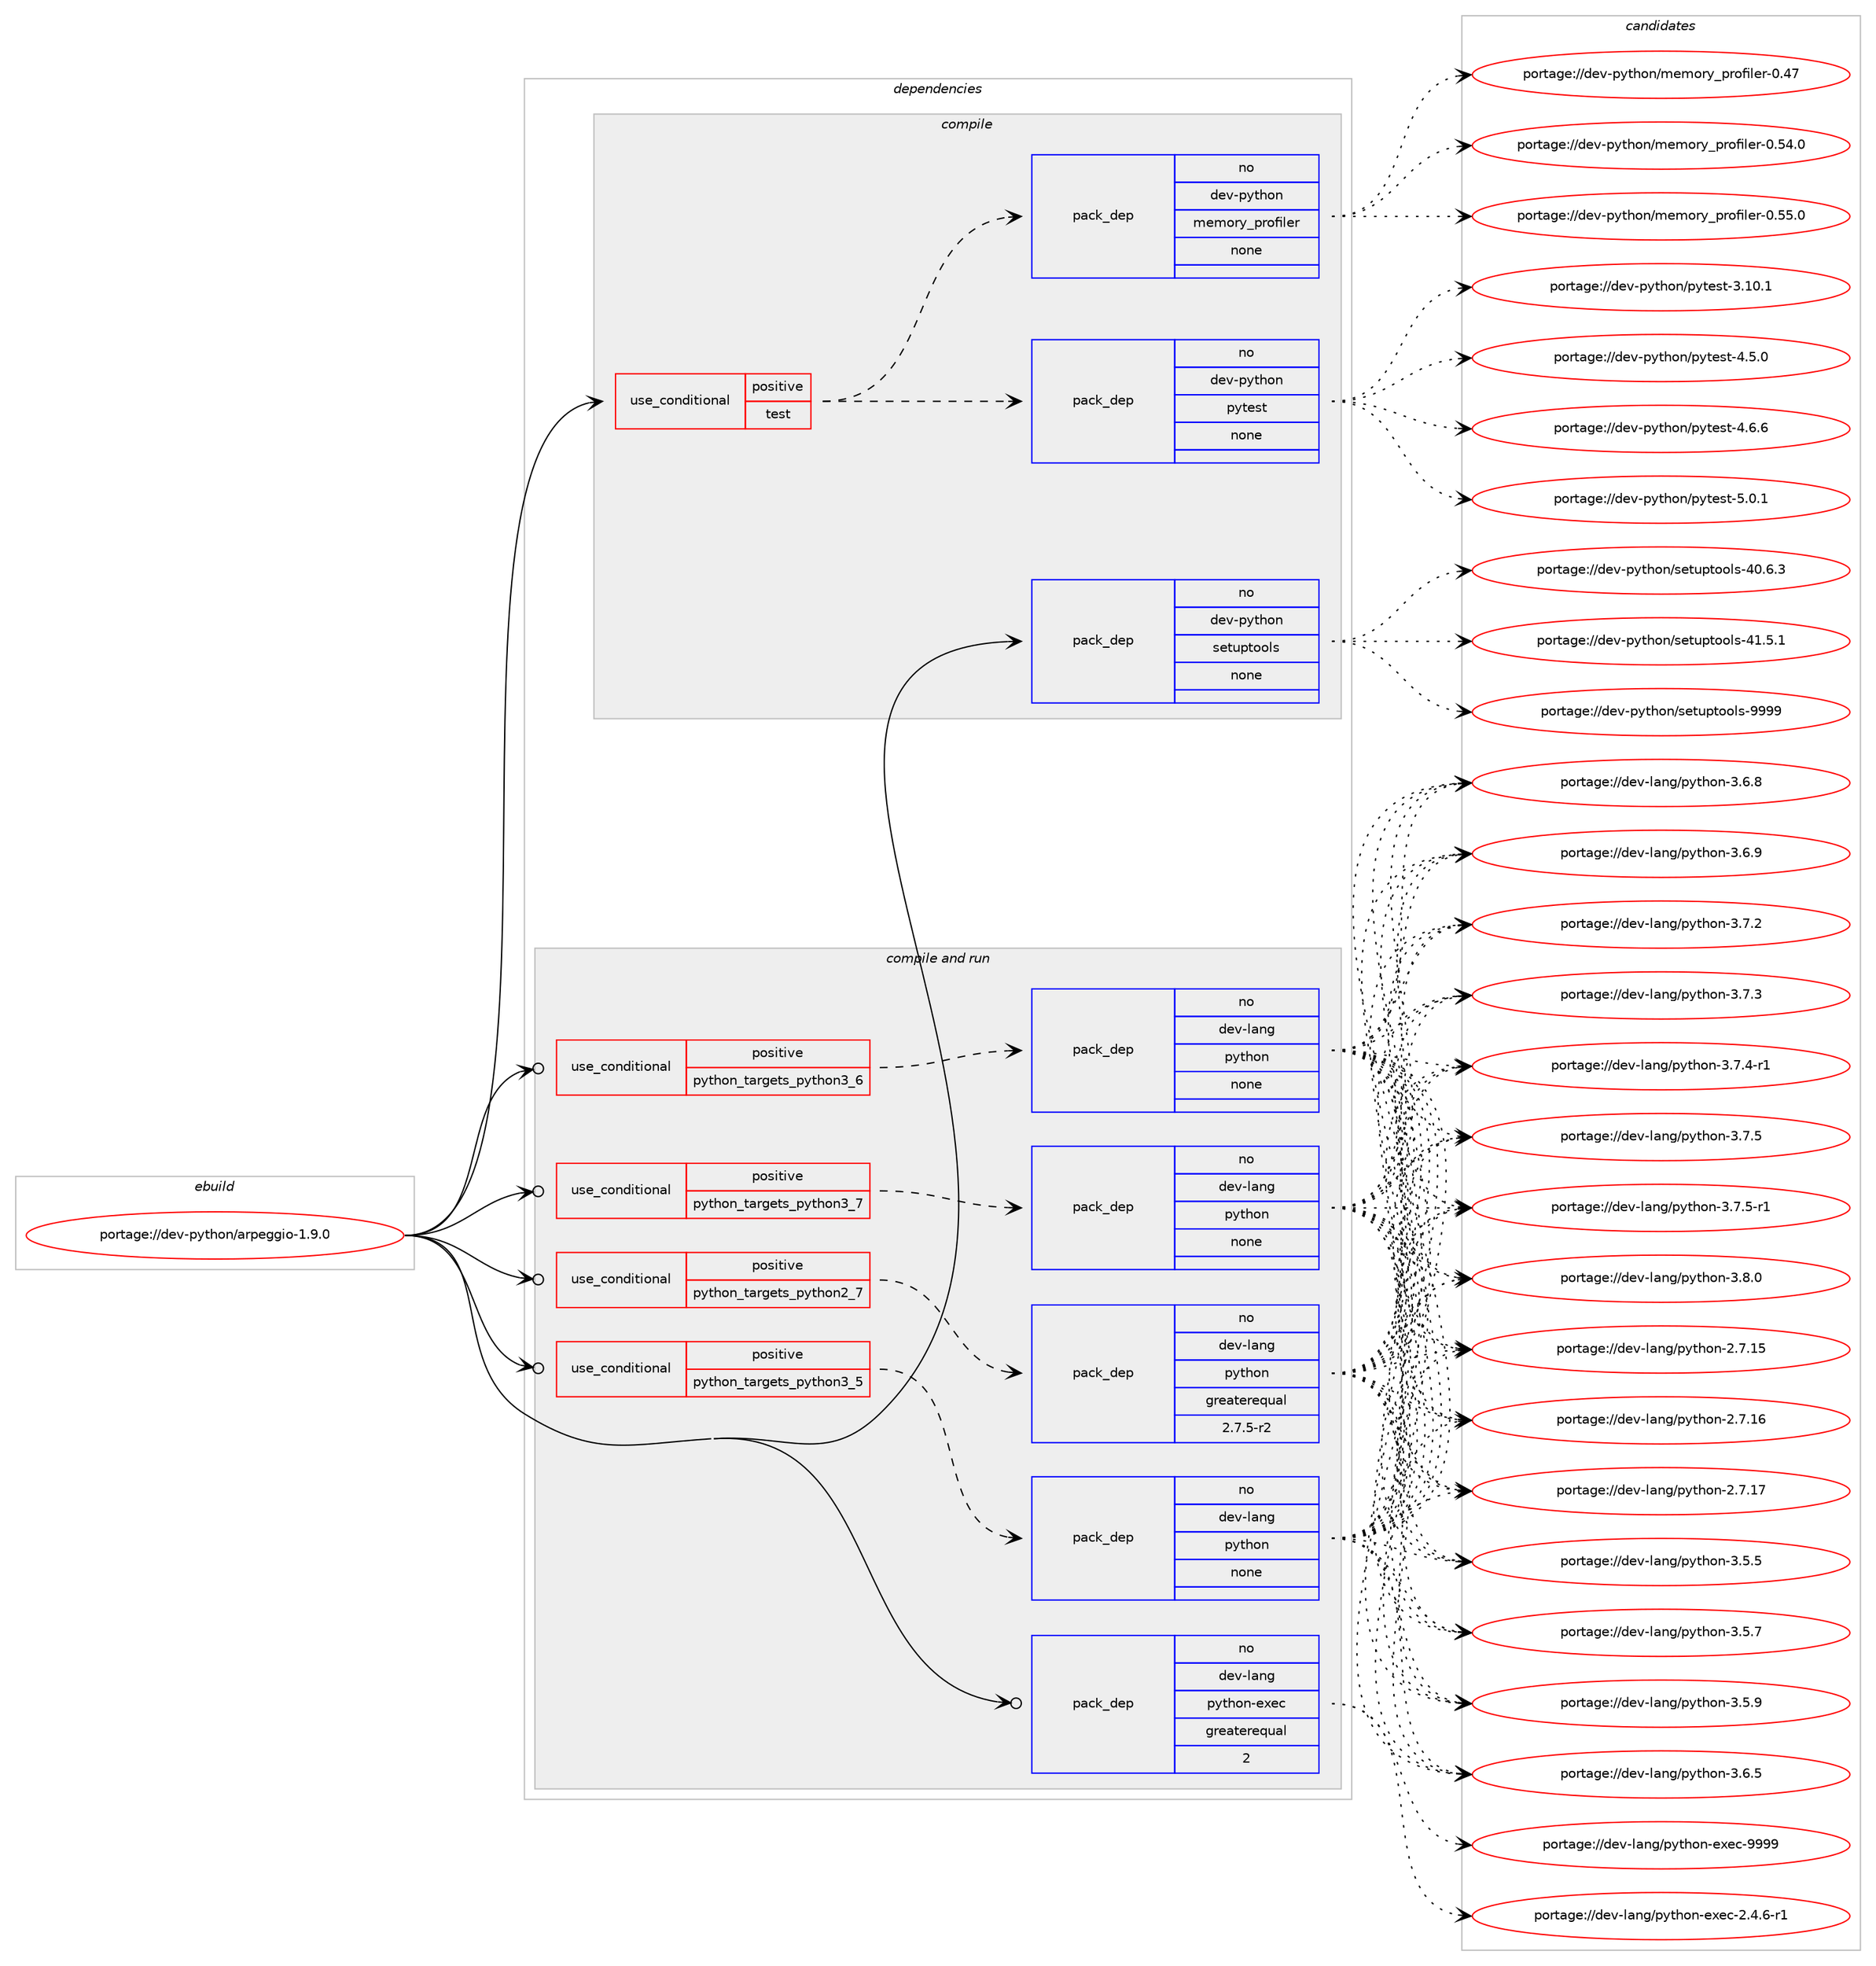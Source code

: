 digraph prolog {

# *************
# Graph options
# *************

newrank=true;
concentrate=true;
compound=true;
graph [rankdir=LR,fontname=Helvetica,fontsize=10,ranksep=1.5];#, ranksep=2.5, nodesep=0.2];
edge  [arrowhead=vee];
node  [fontname=Helvetica,fontsize=10];

# **********
# The ebuild
# **********

subgraph cluster_leftcol {
color=gray;
rank=same;
label=<<i>ebuild</i>>;
id [label="portage://dev-python/arpeggio-1.9.0", color=red, width=4, href="../dev-python/arpeggio-1.9.0.svg"];
}

# ****************
# The dependencies
# ****************

subgraph cluster_midcol {
color=gray;
label=<<i>dependencies</i>>;
subgraph cluster_compile {
fillcolor="#eeeeee";
style=filled;
label=<<i>compile</i>>;
subgraph cond25558 {
dependency129578 [label=<<TABLE BORDER="0" CELLBORDER="1" CELLSPACING="0" CELLPADDING="4"><TR><TD ROWSPAN="3" CELLPADDING="10">use_conditional</TD></TR><TR><TD>positive</TD></TR><TR><TD>test</TD></TR></TABLE>>, shape=none, color=red];
subgraph pack100717 {
dependency129579 [label=<<TABLE BORDER="0" CELLBORDER="1" CELLSPACING="0" CELLPADDING="4" WIDTH="220"><TR><TD ROWSPAN="6" CELLPADDING="30">pack_dep</TD></TR><TR><TD WIDTH="110">no</TD></TR><TR><TD>dev-python</TD></TR><TR><TD>pytest</TD></TR><TR><TD>none</TD></TR><TR><TD></TD></TR></TABLE>>, shape=none, color=blue];
}
dependency129578:e -> dependency129579:w [weight=20,style="dashed",arrowhead="vee"];
subgraph pack100718 {
dependency129580 [label=<<TABLE BORDER="0" CELLBORDER="1" CELLSPACING="0" CELLPADDING="4" WIDTH="220"><TR><TD ROWSPAN="6" CELLPADDING="30">pack_dep</TD></TR><TR><TD WIDTH="110">no</TD></TR><TR><TD>dev-python</TD></TR><TR><TD>memory_profiler</TD></TR><TR><TD>none</TD></TR><TR><TD></TD></TR></TABLE>>, shape=none, color=blue];
}
dependency129578:e -> dependency129580:w [weight=20,style="dashed",arrowhead="vee"];
}
id:e -> dependency129578:w [weight=20,style="solid",arrowhead="vee"];
subgraph pack100719 {
dependency129581 [label=<<TABLE BORDER="0" CELLBORDER="1" CELLSPACING="0" CELLPADDING="4" WIDTH="220"><TR><TD ROWSPAN="6" CELLPADDING="30">pack_dep</TD></TR><TR><TD WIDTH="110">no</TD></TR><TR><TD>dev-python</TD></TR><TR><TD>setuptools</TD></TR><TR><TD>none</TD></TR><TR><TD></TD></TR></TABLE>>, shape=none, color=blue];
}
id:e -> dependency129581:w [weight=20,style="solid",arrowhead="vee"];
}
subgraph cluster_compileandrun {
fillcolor="#eeeeee";
style=filled;
label=<<i>compile and run</i>>;
subgraph cond25559 {
dependency129582 [label=<<TABLE BORDER="0" CELLBORDER="1" CELLSPACING="0" CELLPADDING="4"><TR><TD ROWSPAN="3" CELLPADDING="10">use_conditional</TD></TR><TR><TD>positive</TD></TR><TR><TD>python_targets_python2_7</TD></TR></TABLE>>, shape=none, color=red];
subgraph pack100720 {
dependency129583 [label=<<TABLE BORDER="0" CELLBORDER="1" CELLSPACING="0" CELLPADDING="4" WIDTH="220"><TR><TD ROWSPAN="6" CELLPADDING="30">pack_dep</TD></TR><TR><TD WIDTH="110">no</TD></TR><TR><TD>dev-lang</TD></TR><TR><TD>python</TD></TR><TR><TD>greaterequal</TD></TR><TR><TD>2.7.5-r2</TD></TR></TABLE>>, shape=none, color=blue];
}
dependency129582:e -> dependency129583:w [weight=20,style="dashed",arrowhead="vee"];
}
id:e -> dependency129582:w [weight=20,style="solid",arrowhead="odotvee"];
subgraph cond25560 {
dependency129584 [label=<<TABLE BORDER="0" CELLBORDER="1" CELLSPACING="0" CELLPADDING="4"><TR><TD ROWSPAN="3" CELLPADDING="10">use_conditional</TD></TR><TR><TD>positive</TD></TR><TR><TD>python_targets_python3_5</TD></TR></TABLE>>, shape=none, color=red];
subgraph pack100721 {
dependency129585 [label=<<TABLE BORDER="0" CELLBORDER="1" CELLSPACING="0" CELLPADDING="4" WIDTH="220"><TR><TD ROWSPAN="6" CELLPADDING="30">pack_dep</TD></TR><TR><TD WIDTH="110">no</TD></TR><TR><TD>dev-lang</TD></TR><TR><TD>python</TD></TR><TR><TD>none</TD></TR><TR><TD></TD></TR></TABLE>>, shape=none, color=blue];
}
dependency129584:e -> dependency129585:w [weight=20,style="dashed",arrowhead="vee"];
}
id:e -> dependency129584:w [weight=20,style="solid",arrowhead="odotvee"];
subgraph cond25561 {
dependency129586 [label=<<TABLE BORDER="0" CELLBORDER="1" CELLSPACING="0" CELLPADDING="4"><TR><TD ROWSPAN="3" CELLPADDING="10">use_conditional</TD></TR><TR><TD>positive</TD></TR><TR><TD>python_targets_python3_6</TD></TR></TABLE>>, shape=none, color=red];
subgraph pack100722 {
dependency129587 [label=<<TABLE BORDER="0" CELLBORDER="1" CELLSPACING="0" CELLPADDING="4" WIDTH="220"><TR><TD ROWSPAN="6" CELLPADDING="30">pack_dep</TD></TR><TR><TD WIDTH="110">no</TD></TR><TR><TD>dev-lang</TD></TR><TR><TD>python</TD></TR><TR><TD>none</TD></TR><TR><TD></TD></TR></TABLE>>, shape=none, color=blue];
}
dependency129586:e -> dependency129587:w [weight=20,style="dashed",arrowhead="vee"];
}
id:e -> dependency129586:w [weight=20,style="solid",arrowhead="odotvee"];
subgraph cond25562 {
dependency129588 [label=<<TABLE BORDER="0" CELLBORDER="1" CELLSPACING="0" CELLPADDING="4"><TR><TD ROWSPAN="3" CELLPADDING="10">use_conditional</TD></TR><TR><TD>positive</TD></TR><TR><TD>python_targets_python3_7</TD></TR></TABLE>>, shape=none, color=red];
subgraph pack100723 {
dependency129589 [label=<<TABLE BORDER="0" CELLBORDER="1" CELLSPACING="0" CELLPADDING="4" WIDTH="220"><TR><TD ROWSPAN="6" CELLPADDING="30">pack_dep</TD></TR><TR><TD WIDTH="110">no</TD></TR><TR><TD>dev-lang</TD></TR><TR><TD>python</TD></TR><TR><TD>none</TD></TR><TR><TD></TD></TR></TABLE>>, shape=none, color=blue];
}
dependency129588:e -> dependency129589:w [weight=20,style="dashed",arrowhead="vee"];
}
id:e -> dependency129588:w [weight=20,style="solid",arrowhead="odotvee"];
subgraph pack100724 {
dependency129590 [label=<<TABLE BORDER="0" CELLBORDER="1" CELLSPACING="0" CELLPADDING="4" WIDTH="220"><TR><TD ROWSPAN="6" CELLPADDING="30">pack_dep</TD></TR><TR><TD WIDTH="110">no</TD></TR><TR><TD>dev-lang</TD></TR><TR><TD>python-exec</TD></TR><TR><TD>greaterequal</TD></TR><TR><TD>2</TD></TR></TABLE>>, shape=none, color=blue];
}
id:e -> dependency129590:w [weight=20,style="solid",arrowhead="odotvee"];
}
subgraph cluster_run {
fillcolor="#eeeeee";
style=filled;
label=<<i>run</i>>;
}
}

# **************
# The candidates
# **************

subgraph cluster_choices {
rank=same;
color=gray;
label=<<i>candidates</i>>;

subgraph choice100717 {
color=black;
nodesep=1;
choiceportage100101118451121211161041111104711212111610111511645514649484649 [label="portage://dev-python/pytest-3.10.1", color=red, width=4,href="../dev-python/pytest-3.10.1.svg"];
choiceportage1001011184511212111610411111047112121116101115116455246534648 [label="portage://dev-python/pytest-4.5.0", color=red, width=4,href="../dev-python/pytest-4.5.0.svg"];
choiceportage1001011184511212111610411111047112121116101115116455246544654 [label="portage://dev-python/pytest-4.6.6", color=red, width=4,href="../dev-python/pytest-4.6.6.svg"];
choiceportage1001011184511212111610411111047112121116101115116455346484649 [label="portage://dev-python/pytest-5.0.1", color=red, width=4,href="../dev-python/pytest-5.0.1.svg"];
dependency129579:e -> choiceportage100101118451121211161041111104711212111610111511645514649484649:w [style=dotted,weight="100"];
dependency129579:e -> choiceportage1001011184511212111610411111047112121116101115116455246534648:w [style=dotted,weight="100"];
dependency129579:e -> choiceportage1001011184511212111610411111047112121116101115116455246544654:w [style=dotted,weight="100"];
dependency129579:e -> choiceportage1001011184511212111610411111047112121116101115116455346484649:w [style=dotted,weight="100"];
}
subgraph choice100718 {
color=black;
nodesep=1;
choiceportage1001011184511212111610411111047109101109111114121951121141111021051081011144548465255 [label="portage://dev-python/memory_profiler-0.47", color=red, width=4,href="../dev-python/memory_profiler-0.47.svg"];
choiceportage10010111845112121116104111110471091011091111141219511211411110210510810111445484653524648 [label="portage://dev-python/memory_profiler-0.54.0", color=red, width=4,href="../dev-python/memory_profiler-0.54.0.svg"];
choiceportage10010111845112121116104111110471091011091111141219511211411110210510810111445484653534648 [label="portage://dev-python/memory_profiler-0.55.0", color=red, width=4,href="../dev-python/memory_profiler-0.55.0.svg"];
dependency129580:e -> choiceportage1001011184511212111610411111047109101109111114121951121141111021051081011144548465255:w [style=dotted,weight="100"];
dependency129580:e -> choiceportage10010111845112121116104111110471091011091111141219511211411110210510810111445484653524648:w [style=dotted,weight="100"];
dependency129580:e -> choiceportage10010111845112121116104111110471091011091111141219511211411110210510810111445484653534648:w [style=dotted,weight="100"];
}
subgraph choice100719 {
color=black;
nodesep=1;
choiceportage100101118451121211161041111104711510111611711211611111110811545524846544651 [label="portage://dev-python/setuptools-40.6.3", color=red, width=4,href="../dev-python/setuptools-40.6.3.svg"];
choiceportage100101118451121211161041111104711510111611711211611111110811545524946534649 [label="portage://dev-python/setuptools-41.5.1", color=red, width=4,href="../dev-python/setuptools-41.5.1.svg"];
choiceportage10010111845112121116104111110471151011161171121161111111081154557575757 [label="portage://dev-python/setuptools-9999", color=red, width=4,href="../dev-python/setuptools-9999.svg"];
dependency129581:e -> choiceportage100101118451121211161041111104711510111611711211611111110811545524846544651:w [style=dotted,weight="100"];
dependency129581:e -> choiceportage100101118451121211161041111104711510111611711211611111110811545524946534649:w [style=dotted,weight="100"];
dependency129581:e -> choiceportage10010111845112121116104111110471151011161171121161111111081154557575757:w [style=dotted,weight="100"];
}
subgraph choice100720 {
color=black;
nodesep=1;
choiceportage10010111845108971101034711212111610411111045504655464953 [label="portage://dev-lang/python-2.7.15", color=red, width=4,href="../dev-lang/python-2.7.15.svg"];
choiceportage10010111845108971101034711212111610411111045504655464954 [label="portage://dev-lang/python-2.7.16", color=red, width=4,href="../dev-lang/python-2.7.16.svg"];
choiceportage10010111845108971101034711212111610411111045504655464955 [label="portage://dev-lang/python-2.7.17", color=red, width=4,href="../dev-lang/python-2.7.17.svg"];
choiceportage100101118451089711010347112121116104111110455146534653 [label="portage://dev-lang/python-3.5.5", color=red, width=4,href="../dev-lang/python-3.5.5.svg"];
choiceportage100101118451089711010347112121116104111110455146534655 [label="portage://dev-lang/python-3.5.7", color=red, width=4,href="../dev-lang/python-3.5.7.svg"];
choiceportage100101118451089711010347112121116104111110455146534657 [label="portage://dev-lang/python-3.5.9", color=red, width=4,href="../dev-lang/python-3.5.9.svg"];
choiceportage100101118451089711010347112121116104111110455146544653 [label="portage://dev-lang/python-3.6.5", color=red, width=4,href="../dev-lang/python-3.6.5.svg"];
choiceportage100101118451089711010347112121116104111110455146544656 [label="portage://dev-lang/python-3.6.8", color=red, width=4,href="../dev-lang/python-3.6.8.svg"];
choiceportage100101118451089711010347112121116104111110455146544657 [label="portage://dev-lang/python-3.6.9", color=red, width=4,href="../dev-lang/python-3.6.9.svg"];
choiceportage100101118451089711010347112121116104111110455146554650 [label="portage://dev-lang/python-3.7.2", color=red, width=4,href="../dev-lang/python-3.7.2.svg"];
choiceportage100101118451089711010347112121116104111110455146554651 [label="portage://dev-lang/python-3.7.3", color=red, width=4,href="../dev-lang/python-3.7.3.svg"];
choiceportage1001011184510897110103471121211161041111104551465546524511449 [label="portage://dev-lang/python-3.7.4-r1", color=red, width=4,href="../dev-lang/python-3.7.4-r1.svg"];
choiceportage100101118451089711010347112121116104111110455146554653 [label="portage://dev-lang/python-3.7.5", color=red, width=4,href="../dev-lang/python-3.7.5.svg"];
choiceportage1001011184510897110103471121211161041111104551465546534511449 [label="portage://dev-lang/python-3.7.5-r1", color=red, width=4,href="../dev-lang/python-3.7.5-r1.svg"];
choiceportage100101118451089711010347112121116104111110455146564648 [label="portage://dev-lang/python-3.8.0", color=red, width=4,href="../dev-lang/python-3.8.0.svg"];
dependency129583:e -> choiceportage10010111845108971101034711212111610411111045504655464953:w [style=dotted,weight="100"];
dependency129583:e -> choiceportage10010111845108971101034711212111610411111045504655464954:w [style=dotted,weight="100"];
dependency129583:e -> choiceportage10010111845108971101034711212111610411111045504655464955:w [style=dotted,weight="100"];
dependency129583:e -> choiceportage100101118451089711010347112121116104111110455146534653:w [style=dotted,weight="100"];
dependency129583:e -> choiceportage100101118451089711010347112121116104111110455146534655:w [style=dotted,weight="100"];
dependency129583:e -> choiceportage100101118451089711010347112121116104111110455146534657:w [style=dotted,weight="100"];
dependency129583:e -> choiceportage100101118451089711010347112121116104111110455146544653:w [style=dotted,weight="100"];
dependency129583:e -> choiceportage100101118451089711010347112121116104111110455146544656:w [style=dotted,weight="100"];
dependency129583:e -> choiceportage100101118451089711010347112121116104111110455146544657:w [style=dotted,weight="100"];
dependency129583:e -> choiceportage100101118451089711010347112121116104111110455146554650:w [style=dotted,weight="100"];
dependency129583:e -> choiceportage100101118451089711010347112121116104111110455146554651:w [style=dotted,weight="100"];
dependency129583:e -> choiceportage1001011184510897110103471121211161041111104551465546524511449:w [style=dotted,weight="100"];
dependency129583:e -> choiceportage100101118451089711010347112121116104111110455146554653:w [style=dotted,weight="100"];
dependency129583:e -> choiceportage1001011184510897110103471121211161041111104551465546534511449:w [style=dotted,weight="100"];
dependency129583:e -> choiceportage100101118451089711010347112121116104111110455146564648:w [style=dotted,weight="100"];
}
subgraph choice100721 {
color=black;
nodesep=1;
choiceportage10010111845108971101034711212111610411111045504655464953 [label="portage://dev-lang/python-2.7.15", color=red, width=4,href="../dev-lang/python-2.7.15.svg"];
choiceportage10010111845108971101034711212111610411111045504655464954 [label="portage://dev-lang/python-2.7.16", color=red, width=4,href="../dev-lang/python-2.7.16.svg"];
choiceportage10010111845108971101034711212111610411111045504655464955 [label="portage://dev-lang/python-2.7.17", color=red, width=4,href="../dev-lang/python-2.7.17.svg"];
choiceportage100101118451089711010347112121116104111110455146534653 [label="portage://dev-lang/python-3.5.5", color=red, width=4,href="../dev-lang/python-3.5.5.svg"];
choiceportage100101118451089711010347112121116104111110455146534655 [label="portage://dev-lang/python-3.5.7", color=red, width=4,href="../dev-lang/python-3.5.7.svg"];
choiceportage100101118451089711010347112121116104111110455146534657 [label="portage://dev-lang/python-3.5.9", color=red, width=4,href="../dev-lang/python-3.5.9.svg"];
choiceportage100101118451089711010347112121116104111110455146544653 [label="portage://dev-lang/python-3.6.5", color=red, width=4,href="../dev-lang/python-3.6.5.svg"];
choiceportage100101118451089711010347112121116104111110455146544656 [label="portage://dev-lang/python-3.6.8", color=red, width=4,href="../dev-lang/python-3.6.8.svg"];
choiceportage100101118451089711010347112121116104111110455146544657 [label="portage://dev-lang/python-3.6.9", color=red, width=4,href="../dev-lang/python-3.6.9.svg"];
choiceportage100101118451089711010347112121116104111110455146554650 [label="portage://dev-lang/python-3.7.2", color=red, width=4,href="../dev-lang/python-3.7.2.svg"];
choiceportage100101118451089711010347112121116104111110455146554651 [label="portage://dev-lang/python-3.7.3", color=red, width=4,href="../dev-lang/python-3.7.3.svg"];
choiceportage1001011184510897110103471121211161041111104551465546524511449 [label="portage://dev-lang/python-3.7.4-r1", color=red, width=4,href="../dev-lang/python-3.7.4-r1.svg"];
choiceportage100101118451089711010347112121116104111110455146554653 [label="portage://dev-lang/python-3.7.5", color=red, width=4,href="../dev-lang/python-3.7.5.svg"];
choiceportage1001011184510897110103471121211161041111104551465546534511449 [label="portage://dev-lang/python-3.7.5-r1", color=red, width=4,href="../dev-lang/python-3.7.5-r1.svg"];
choiceportage100101118451089711010347112121116104111110455146564648 [label="portage://dev-lang/python-3.8.0", color=red, width=4,href="../dev-lang/python-3.8.0.svg"];
dependency129585:e -> choiceportage10010111845108971101034711212111610411111045504655464953:w [style=dotted,weight="100"];
dependency129585:e -> choiceportage10010111845108971101034711212111610411111045504655464954:w [style=dotted,weight="100"];
dependency129585:e -> choiceportage10010111845108971101034711212111610411111045504655464955:w [style=dotted,weight="100"];
dependency129585:e -> choiceportage100101118451089711010347112121116104111110455146534653:w [style=dotted,weight="100"];
dependency129585:e -> choiceportage100101118451089711010347112121116104111110455146534655:w [style=dotted,weight="100"];
dependency129585:e -> choiceportage100101118451089711010347112121116104111110455146534657:w [style=dotted,weight="100"];
dependency129585:e -> choiceportage100101118451089711010347112121116104111110455146544653:w [style=dotted,weight="100"];
dependency129585:e -> choiceportage100101118451089711010347112121116104111110455146544656:w [style=dotted,weight="100"];
dependency129585:e -> choiceportage100101118451089711010347112121116104111110455146544657:w [style=dotted,weight="100"];
dependency129585:e -> choiceportage100101118451089711010347112121116104111110455146554650:w [style=dotted,weight="100"];
dependency129585:e -> choiceportage100101118451089711010347112121116104111110455146554651:w [style=dotted,weight="100"];
dependency129585:e -> choiceportage1001011184510897110103471121211161041111104551465546524511449:w [style=dotted,weight="100"];
dependency129585:e -> choiceportage100101118451089711010347112121116104111110455146554653:w [style=dotted,weight="100"];
dependency129585:e -> choiceportage1001011184510897110103471121211161041111104551465546534511449:w [style=dotted,weight="100"];
dependency129585:e -> choiceportage100101118451089711010347112121116104111110455146564648:w [style=dotted,weight="100"];
}
subgraph choice100722 {
color=black;
nodesep=1;
choiceportage10010111845108971101034711212111610411111045504655464953 [label="portage://dev-lang/python-2.7.15", color=red, width=4,href="../dev-lang/python-2.7.15.svg"];
choiceportage10010111845108971101034711212111610411111045504655464954 [label="portage://dev-lang/python-2.7.16", color=red, width=4,href="../dev-lang/python-2.7.16.svg"];
choiceportage10010111845108971101034711212111610411111045504655464955 [label="portage://dev-lang/python-2.7.17", color=red, width=4,href="../dev-lang/python-2.7.17.svg"];
choiceportage100101118451089711010347112121116104111110455146534653 [label="portage://dev-lang/python-3.5.5", color=red, width=4,href="../dev-lang/python-3.5.5.svg"];
choiceportage100101118451089711010347112121116104111110455146534655 [label="portage://dev-lang/python-3.5.7", color=red, width=4,href="../dev-lang/python-3.5.7.svg"];
choiceportage100101118451089711010347112121116104111110455146534657 [label="portage://dev-lang/python-3.5.9", color=red, width=4,href="../dev-lang/python-3.5.9.svg"];
choiceportage100101118451089711010347112121116104111110455146544653 [label="portage://dev-lang/python-3.6.5", color=red, width=4,href="../dev-lang/python-3.6.5.svg"];
choiceportage100101118451089711010347112121116104111110455146544656 [label="portage://dev-lang/python-3.6.8", color=red, width=4,href="../dev-lang/python-3.6.8.svg"];
choiceportage100101118451089711010347112121116104111110455146544657 [label="portage://dev-lang/python-3.6.9", color=red, width=4,href="../dev-lang/python-3.6.9.svg"];
choiceportage100101118451089711010347112121116104111110455146554650 [label="portage://dev-lang/python-3.7.2", color=red, width=4,href="../dev-lang/python-3.7.2.svg"];
choiceportage100101118451089711010347112121116104111110455146554651 [label="portage://dev-lang/python-3.7.3", color=red, width=4,href="../dev-lang/python-3.7.3.svg"];
choiceportage1001011184510897110103471121211161041111104551465546524511449 [label="portage://dev-lang/python-3.7.4-r1", color=red, width=4,href="../dev-lang/python-3.7.4-r1.svg"];
choiceportage100101118451089711010347112121116104111110455146554653 [label="portage://dev-lang/python-3.7.5", color=red, width=4,href="../dev-lang/python-3.7.5.svg"];
choiceportage1001011184510897110103471121211161041111104551465546534511449 [label="portage://dev-lang/python-3.7.5-r1", color=red, width=4,href="../dev-lang/python-3.7.5-r1.svg"];
choiceportage100101118451089711010347112121116104111110455146564648 [label="portage://dev-lang/python-3.8.0", color=red, width=4,href="../dev-lang/python-3.8.0.svg"];
dependency129587:e -> choiceportage10010111845108971101034711212111610411111045504655464953:w [style=dotted,weight="100"];
dependency129587:e -> choiceportage10010111845108971101034711212111610411111045504655464954:w [style=dotted,weight="100"];
dependency129587:e -> choiceportage10010111845108971101034711212111610411111045504655464955:w [style=dotted,weight="100"];
dependency129587:e -> choiceportage100101118451089711010347112121116104111110455146534653:w [style=dotted,weight="100"];
dependency129587:e -> choiceportage100101118451089711010347112121116104111110455146534655:w [style=dotted,weight="100"];
dependency129587:e -> choiceportage100101118451089711010347112121116104111110455146534657:w [style=dotted,weight="100"];
dependency129587:e -> choiceportage100101118451089711010347112121116104111110455146544653:w [style=dotted,weight="100"];
dependency129587:e -> choiceportage100101118451089711010347112121116104111110455146544656:w [style=dotted,weight="100"];
dependency129587:e -> choiceportage100101118451089711010347112121116104111110455146544657:w [style=dotted,weight="100"];
dependency129587:e -> choiceportage100101118451089711010347112121116104111110455146554650:w [style=dotted,weight="100"];
dependency129587:e -> choiceportage100101118451089711010347112121116104111110455146554651:w [style=dotted,weight="100"];
dependency129587:e -> choiceportage1001011184510897110103471121211161041111104551465546524511449:w [style=dotted,weight="100"];
dependency129587:e -> choiceportage100101118451089711010347112121116104111110455146554653:w [style=dotted,weight="100"];
dependency129587:e -> choiceportage1001011184510897110103471121211161041111104551465546534511449:w [style=dotted,weight="100"];
dependency129587:e -> choiceportage100101118451089711010347112121116104111110455146564648:w [style=dotted,weight="100"];
}
subgraph choice100723 {
color=black;
nodesep=1;
choiceportage10010111845108971101034711212111610411111045504655464953 [label="portage://dev-lang/python-2.7.15", color=red, width=4,href="../dev-lang/python-2.7.15.svg"];
choiceportage10010111845108971101034711212111610411111045504655464954 [label="portage://dev-lang/python-2.7.16", color=red, width=4,href="../dev-lang/python-2.7.16.svg"];
choiceportage10010111845108971101034711212111610411111045504655464955 [label="portage://dev-lang/python-2.7.17", color=red, width=4,href="../dev-lang/python-2.7.17.svg"];
choiceportage100101118451089711010347112121116104111110455146534653 [label="portage://dev-lang/python-3.5.5", color=red, width=4,href="../dev-lang/python-3.5.5.svg"];
choiceportage100101118451089711010347112121116104111110455146534655 [label="portage://dev-lang/python-3.5.7", color=red, width=4,href="../dev-lang/python-3.5.7.svg"];
choiceportage100101118451089711010347112121116104111110455146534657 [label="portage://dev-lang/python-3.5.9", color=red, width=4,href="../dev-lang/python-3.5.9.svg"];
choiceportage100101118451089711010347112121116104111110455146544653 [label="portage://dev-lang/python-3.6.5", color=red, width=4,href="../dev-lang/python-3.6.5.svg"];
choiceportage100101118451089711010347112121116104111110455146544656 [label="portage://dev-lang/python-3.6.8", color=red, width=4,href="../dev-lang/python-3.6.8.svg"];
choiceportage100101118451089711010347112121116104111110455146544657 [label="portage://dev-lang/python-3.6.9", color=red, width=4,href="../dev-lang/python-3.6.9.svg"];
choiceportage100101118451089711010347112121116104111110455146554650 [label="portage://dev-lang/python-3.7.2", color=red, width=4,href="../dev-lang/python-3.7.2.svg"];
choiceportage100101118451089711010347112121116104111110455146554651 [label="portage://dev-lang/python-3.7.3", color=red, width=4,href="../dev-lang/python-3.7.3.svg"];
choiceportage1001011184510897110103471121211161041111104551465546524511449 [label="portage://dev-lang/python-3.7.4-r1", color=red, width=4,href="../dev-lang/python-3.7.4-r1.svg"];
choiceportage100101118451089711010347112121116104111110455146554653 [label="portage://dev-lang/python-3.7.5", color=red, width=4,href="../dev-lang/python-3.7.5.svg"];
choiceportage1001011184510897110103471121211161041111104551465546534511449 [label="portage://dev-lang/python-3.7.5-r1", color=red, width=4,href="../dev-lang/python-3.7.5-r1.svg"];
choiceportage100101118451089711010347112121116104111110455146564648 [label="portage://dev-lang/python-3.8.0", color=red, width=4,href="../dev-lang/python-3.8.0.svg"];
dependency129589:e -> choiceportage10010111845108971101034711212111610411111045504655464953:w [style=dotted,weight="100"];
dependency129589:e -> choiceportage10010111845108971101034711212111610411111045504655464954:w [style=dotted,weight="100"];
dependency129589:e -> choiceportage10010111845108971101034711212111610411111045504655464955:w [style=dotted,weight="100"];
dependency129589:e -> choiceportage100101118451089711010347112121116104111110455146534653:w [style=dotted,weight="100"];
dependency129589:e -> choiceportage100101118451089711010347112121116104111110455146534655:w [style=dotted,weight="100"];
dependency129589:e -> choiceportage100101118451089711010347112121116104111110455146534657:w [style=dotted,weight="100"];
dependency129589:e -> choiceportage100101118451089711010347112121116104111110455146544653:w [style=dotted,weight="100"];
dependency129589:e -> choiceportage100101118451089711010347112121116104111110455146544656:w [style=dotted,weight="100"];
dependency129589:e -> choiceportage100101118451089711010347112121116104111110455146544657:w [style=dotted,weight="100"];
dependency129589:e -> choiceportage100101118451089711010347112121116104111110455146554650:w [style=dotted,weight="100"];
dependency129589:e -> choiceportage100101118451089711010347112121116104111110455146554651:w [style=dotted,weight="100"];
dependency129589:e -> choiceportage1001011184510897110103471121211161041111104551465546524511449:w [style=dotted,weight="100"];
dependency129589:e -> choiceportage100101118451089711010347112121116104111110455146554653:w [style=dotted,weight="100"];
dependency129589:e -> choiceportage1001011184510897110103471121211161041111104551465546534511449:w [style=dotted,weight="100"];
dependency129589:e -> choiceportage100101118451089711010347112121116104111110455146564648:w [style=dotted,weight="100"];
}
subgraph choice100724 {
color=black;
nodesep=1;
choiceportage10010111845108971101034711212111610411111045101120101994550465246544511449 [label="portage://dev-lang/python-exec-2.4.6-r1", color=red, width=4,href="../dev-lang/python-exec-2.4.6-r1.svg"];
choiceportage10010111845108971101034711212111610411111045101120101994557575757 [label="portage://dev-lang/python-exec-9999", color=red, width=4,href="../dev-lang/python-exec-9999.svg"];
dependency129590:e -> choiceportage10010111845108971101034711212111610411111045101120101994550465246544511449:w [style=dotted,weight="100"];
dependency129590:e -> choiceportage10010111845108971101034711212111610411111045101120101994557575757:w [style=dotted,weight="100"];
}
}

}
